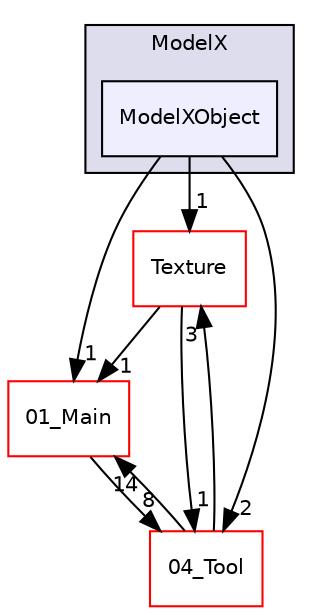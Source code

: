 digraph "C:/HAL/PG関係/03_作成プログラム/03_HAL授業/就職作品/Project/source/05_Resource/ModelX/ModelXObject" {
  compound=true
  node [ fontsize="10", fontname="Helvetica"];
  edge [ labelfontsize="10", labelfontname="Helvetica"];
  subgraph clusterdir_99c8e404fa813920487e7295da3c9ec0 {
    graph [ bgcolor="#ddddee", pencolor="black", label="ModelX" fontname="Helvetica", fontsize="10", URL="dir_99c8e404fa813920487e7295da3c9ec0.html"]
  dir_08129c0e83555790b92de3e1e3913028 [shape=box, label="ModelXObject", style="filled", fillcolor="#eeeeff", pencolor="black", URL="dir_08129c0e83555790b92de3e1e3913028.html"];
  }
  dir_5aef917e3ba72aa470224909808ad58d [shape=box label="Texture" fillcolor="white" style="filled" color="red" URL="dir_5aef917e3ba72aa470224909808ad58d.html"];
  dir_b2ee2f4b37d8460d9f5246ffd8c74e11 [shape=box label="01_Main" fillcolor="white" style="filled" color="red" URL="dir_b2ee2f4b37d8460d9f5246ffd8c74e11.html"];
  dir_48bb4aacea20c6a8378e1408d864b090 [shape=box label="04_Tool" fillcolor="white" style="filled" color="red" URL="dir_48bb4aacea20c6a8378e1408d864b090.html"];
  dir_08129c0e83555790b92de3e1e3913028->dir_5aef917e3ba72aa470224909808ad58d [headlabel="1", labeldistance=1.5 headhref="dir_000169_000172.html"];
  dir_08129c0e83555790b92de3e1e3913028->dir_b2ee2f4b37d8460d9f5246ffd8c74e11 [headlabel="1", labeldistance=1.5 headhref="dir_000169_000001.html"];
  dir_08129c0e83555790b92de3e1e3913028->dir_48bb4aacea20c6a8378e1408d864b090 [headlabel="2", labeldistance=1.5 headhref="dir_000169_000080.html"];
  dir_5aef917e3ba72aa470224909808ad58d->dir_b2ee2f4b37d8460d9f5246ffd8c74e11 [headlabel="1", labeldistance=1.5 headhref="dir_000172_000001.html"];
  dir_5aef917e3ba72aa470224909808ad58d->dir_48bb4aacea20c6a8378e1408d864b090 [headlabel="1", labeldistance=1.5 headhref="dir_000172_000080.html"];
  dir_b2ee2f4b37d8460d9f5246ffd8c74e11->dir_48bb4aacea20c6a8378e1408d864b090 [headlabel="8", labeldistance=1.5 headhref="dir_000001_000080.html"];
  dir_48bb4aacea20c6a8378e1408d864b090->dir_5aef917e3ba72aa470224909808ad58d [headlabel="3", labeldistance=1.5 headhref="dir_000080_000172.html"];
  dir_48bb4aacea20c6a8378e1408d864b090->dir_b2ee2f4b37d8460d9f5246ffd8c74e11 [headlabel="14", labeldistance=1.5 headhref="dir_000080_000001.html"];
}
